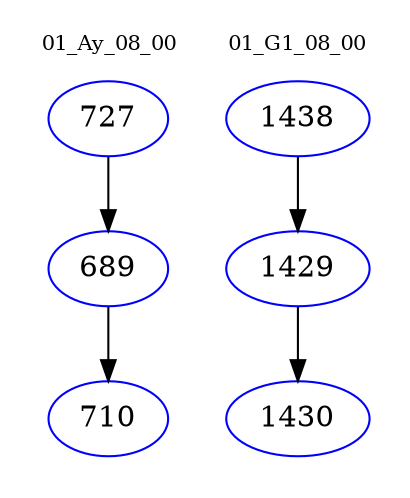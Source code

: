 digraph{
subgraph cluster_0 {
color = white
label = "01_Ay_08_00";
fontsize=10;
T0_727 [label="727", color="blue"]
T0_727 -> T0_689 [color="black"]
T0_689 [label="689", color="blue"]
T0_689 -> T0_710 [color="black"]
T0_710 [label="710", color="blue"]
}
subgraph cluster_1 {
color = white
label = "01_G1_08_00";
fontsize=10;
T1_1438 [label="1438", color="blue"]
T1_1438 -> T1_1429 [color="black"]
T1_1429 [label="1429", color="blue"]
T1_1429 -> T1_1430 [color="black"]
T1_1430 [label="1430", color="blue"]
}
}
